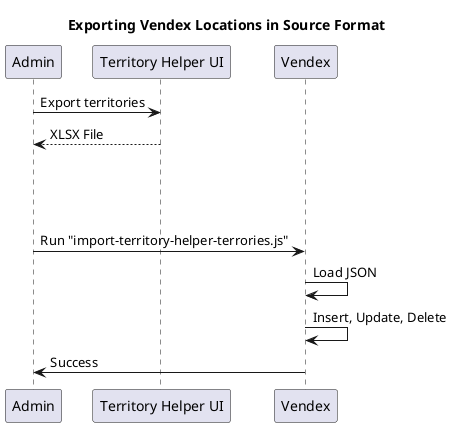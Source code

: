 @startuml
title Exporting Vendex Locations in **Source** Format

"Admin" -> "Territory Helper UI": Export territories
"Territory Helper UI" --> "Admin": XLSX File
|||
|||
|||
"Admin" -> "Vendex": Run "import-territory-helper-terrories.js"
"Vendex" -> "Vendex": Load JSON
"Vendex" -> "Vendex": Insert, Update, Delete
"Vendex" -> "Admin": Success
@enduml